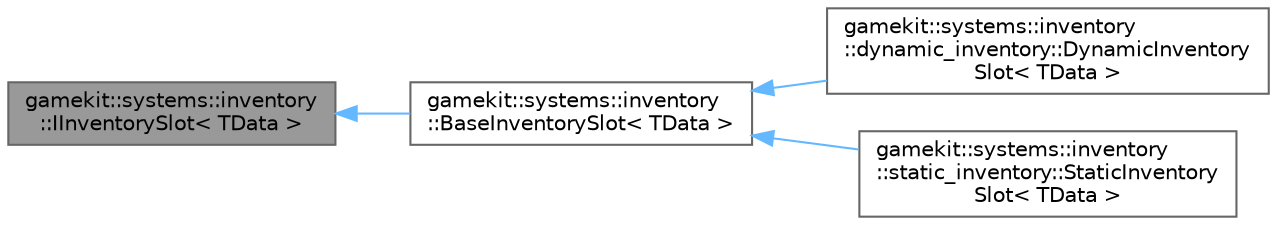 digraph "gamekit::systems::inventory::IInventorySlot&lt; TData &gt;"
{
 // LATEX_PDF_SIZE
  bgcolor="transparent";
  edge [fontname=Helvetica,fontsize=10,labelfontname=Helvetica,labelfontsize=10];
  node [fontname=Helvetica,fontsize=10,shape=box,height=0.2,width=0.4];
  rankdir="LR";
  Node1 [id="Node000001",label="gamekit::systems::inventory\l::IInventorySlot\< TData \>",height=0.2,width=0.4,color="gray40", fillcolor="grey60", style="filled", fontcolor="black",tooltip="Interface for a single inventory slot."];
  Node1 -> Node2 [id="edge1_Node000001_Node000002",dir="back",color="steelblue1",style="solid",tooltip=" "];
  Node2 [id="Node000002",label="gamekit::systems::inventory\l::BaseInventorySlot\< TData \>",height=0.2,width=0.4,color="gray40", fillcolor="white", style="filled",URL="$d4/d17/classgamekit_1_1systems_1_1inventory_1_1_base_inventory_slot.html",tooltip="Base inventory slot class template."];
  Node2 -> Node3 [id="edge2_Node000002_Node000003",dir="back",color="steelblue1",style="solid",tooltip=" "];
  Node3 [id="Node000003",label="gamekit::systems::inventory\l::dynamic_inventory::DynamicInventory\lSlot\< TData \>",height=0.2,width=0.4,color="gray40", fillcolor="white", style="filled",URL="$d6/d3c/classgamekit_1_1systems_1_1inventory_1_1dynamic__inventory_1_1_dynamic_inventory_slot.html",tooltip="Dynamic inventory slot class template."];
  Node2 -> Node4 [id="edge3_Node000002_Node000004",dir="back",color="steelblue1",style="solid",tooltip=" "];
  Node4 [id="Node000004",label="gamekit::systems::inventory\l::static_inventory::StaticInventory\lSlot\< TData \>",height=0.2,width=0.4,color="gray40", fillcolor="white", style="filled",URL="$df/d73/classgamekit_1_1systems_1_1inventory_1_1static__inventory_1_1_static_inventory_slot.html",tooltip="Static inventory slot class template."];
}
